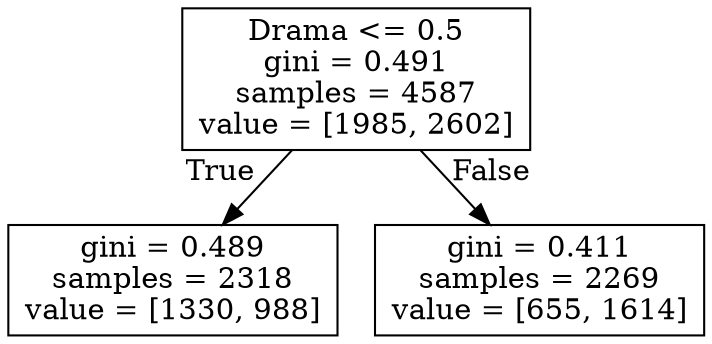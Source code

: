 digraph Tree {
node [shape=box] ;
0 [label="Drama <= 0.5\ngini = 0.491\nsamples = 4587\nvalue = [1985, 2602]"] ;
1 [label="gini = 0.489\nsamples = 2318\nvalue = [1330, 988]"] ;
0 -> 1 [labeldistance=2.5, labelangle=45, headlabel="True"] ;
2 [label="gini = 0.411\nsamples = 2269\nvalue = [655, 1614]"] ;
0 -> 2 [labeldistance=2.5, labelangle=-45, headlabel="False"] ;
}